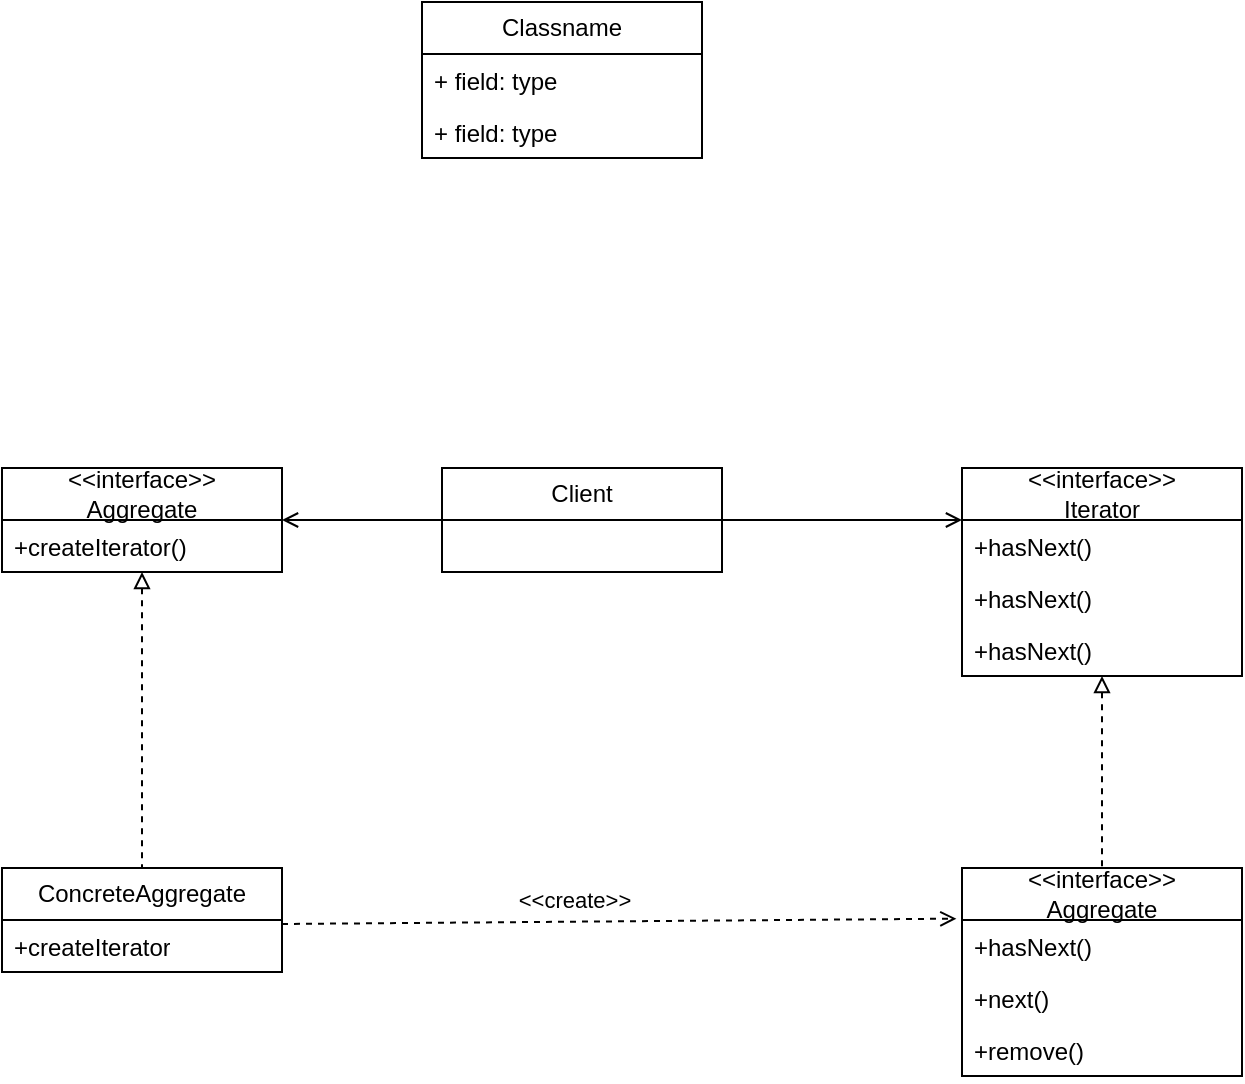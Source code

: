 <mxfile version="27.2.0">
  <diagram name="페이지-1" id="ghzKI8ujqwkCkFfVu-zC">
    <mxGraphModel dx="2066" dy="1103" grid="1" gridSize="10" guides="1" tooltips="1" connect="1" arrows="1" fold="1" page="1" pageScale="1" pageWidth="827" pageHeight="1169" math="0" shadow="0">
      <root>
        <mxCell id="0" />
        <mxCell id="1" parent="0" />
        <mxCell id="iIwBfgPybOV4BaAUDwty-17" value="" style="edgeStyle=orthogonalEdgeStyle;rounded=0;orthogonalLoop=1;jettySize=auto;html=1;endArrow=open;endFill=0;entryX=1;entryY=0.5;entryDx=0;entryDy=0;" parent="1" source="iIwBfgPybOV4BaAUDwty-6" target="iIwBfgPybOV4BaAUDwty-16" edge="1">
          <mxGeometry relative="1" as="geometry">
            <mxPoint x="260" y="260" as="targetPoint" />
          </mxGeometry>
        </mxCell>
        <mxCell id="iIwBfgPybOV4BaAUDwty-34" value="" style="rounded=0;orthogonalLoop=1;jettySize=auto;html=1;endArrow=open;endFill=0;entryX=0;entryY=0.25;entryDx=0;entryDy=0;" parent="1" source="iIwBfgPybOV4BaAUDwty-6" target="iIwBfgPybOV4BaAUDwty-10" edge="1">
          <mxGeometry relative="1" as="geometry">
            <mxPoint x="560" y="339" as="targetPoint" />
          </mxGeometry>
        </mxCell>
        <mxCell id="iIwBfgPybOV4BaAUDwty-6" value="Client" style="swimlane;fontStyle=0;childLayout=stackLayout;horizontal=1;startSize=26;fillColor=none;horizontalStack=0;resizeParent=1;resizeParentMax=0;resizeLast=0;collapsible=1;marginBottom=0;whiteSpace=wrap;html=1;" parent="1" vertex="1">
          <mxGeometry x="310" y="313" width="140" height="52" as="geometry" />
        </mxCell>
        <mxCell id="iIwBfgPybOV4BaAUDwty-22" value="" style="edgeStyle=orthogonalEdgeStyle;rounded=0;orthogonalLoop=1;jettySize=auto;html=1;startArrow=block;startFill=0;endArrow=none;endFill=0;dashed=1;" parent="1" source="iIwBfgPybOV4BaAUDwty-10" target="iIwBfgPybOV4BaAUDwty-20" edge="1">
          <mxGeometry relative="1" as="geometry" />
        </mxCell>
        <mxCell id="iIwBfgPybOV4BaAUDwty-10" value="&amp;lt;&amp;lt;interface&amp;gt;&amp;gt;&lt;div&gt;Iterator&lt;/div&gt;" style="swimlane;fontStyle=0;childLayout=stackLayout;horizontal=1;startSize=26;fillColor=none;horizontalStack=0;resizeParent=1;resizeParentMax=0;resizeLast=0;collapsible=1;marginBottom=0;whiteSpace=wrap;html=1;" parent="1" vertex="1">
          <mxGeometry x="570" y="313" width="140" height="104" as="geometry" />
        </mxCell>
        <mxCell id="iIwBfgPybOV4BaAUDwty-32" value="+hasNext()" style="text;strokeColor=none;fillColor=none;align=left;verticalAlign=top;spacingLeft=4;spacingRight=4;overflow=hidden;rotatable=0;points=[[0,0.5],[1,0.5]];portConstraint=eastwest;whiteSpace=wrap;html=1;" parent="iIwBfgPybOV4BaAUDwty-10" vertex="1">
          <mxGeometry y="26" width="140" height="26" as="geometry" />
        </mxCell>
        <mxCell id="iIwBfgPybOV4BaAUDwty-33" value="+hasNext()" style="text;strokeColor=none;fillColor=none;align=left;verticalAlign=top;spacingLeft=4;spacingRight=4;overflow=hidden;rotatable=0;points=[[0,0.5],[1,0.5]];portConstraint=eastwest;whiteSpace=wrap;html=1;" parent="iIwBfgPybOV4BaAUDwty-10" vertex="1">
          <mxGeometry y="52" width="140" height="26" as="geometry" />
        </mxCell>
        <mxCell id="iIwBfgPybOV4BaAUDwty-11" value="+hasNext()" style="text;strokeColor=none;fillColor=none;align=left;verticalAlign=top;spacingLeft=4;spacingRight=4;overflow=hidden;rotatable=0;points=[[0,0.5],[1,0.5]];portConstraint=eastwest;whiteSpace=wrap;html=1;" parent="iIwBfgPybOV4BaAUDwty-10" vertex="1">
          <mxGeometry y="78" width="140" height="26" as="geometry" />
        </mxCell>
        <mxCell id="iIwBfgPybOV4BaAUDwty-19" value="" style="edgeStyle=orthogonalEdgeStyle;rounded=0;orthogonalLoop=1;jettySize=auto;html=1;startArrow=block;startFill=0;endArrow=none;endFill=0;dashed=1;" parent="1" source="iIwBfgPybOV4BaAUDwty-16" edge="1">
          <mxGeometry relative="1" as="geometry">
            <mxPoint x="160.0" y="513" as="targetPoint" />
          </mxGeometry>
        </mxCell>
        <mxCell id="iIwBfgPybOV4BaAUDwty-16" value="&amp;lt;&amp;lt;interface&amp;gt;&amp;gt;&lt;div&gt;Aggregate&lt;/div&gt;" style="swimlane;fontStyle=0;childLayout=stackLayout;horizontal=1;startSize=26;fillColor=none;horizontalStack=0;resizeParent=1;resizeParentMax=0;resizeLast=0;collapsible=1;marginBottom=0;whiteSpace=wrap;html=1;" parent="1" vertex="1">
          <mxGeometry x="90" y="313" width="140" height="52" as="geometry" />
        </mxCell>
        <mxCell id="iIwBfgPybOV4BaAUDwty-47" value="+createIterator()" style="text;strokeColor=none;fillColor=none;align=left;verticalAlign=top;spacingLeft=4;spacingRight=4;overflow=hidden;rotatable=0;points=[[0,0.5],[1,0.5]];portConstraint=eastwest;whiteSpace=wrap;html=1;" parent="iIwBfgPybOV4BaAUDwty-16" vertex="1">
          <mxGeometry y="26" width="140" height="26" as="geometry" />
        </mxCell>
        <mxCell id="iIwBfgPybOV4BaAUDwty-20" value="&amp;lt;&amp;lt;interface&amp;gt;&amp;gt;&lt;div&gt;Aggregate&lt;/div&gt;" style="swimlane;fontStyle=0;childLayout=stackLayout;horizontal=1;startSize=26;fillColor=none;horizontalStack=0;resizeParent=1;resizeParentMax=0;resizeLast=0;collapsible=1;marginBottom=0;whiteSpace=wrap;html=1;" parent="1" vertex="1">
          <mxGeometry x="570" y="513" width="140" height="104" as="geometry" />
        </mxCell>
        <mxCell id="iIwBfgPybOV4BaAUDwty-30" value="+hasNext()" style="text;strokeColor=none;fillColor=none;align=left;verticalAlign=top;spacingLeft=4;spacingRight=4;overflow=hidden;rotatable=0;points=[[0,0.5],[1,0.5]];portConstraint=eastwest;whiteSpace=wrap;html=1;" parent="iIwBfgPybOV4BaAUDwty-20" vertex="1">
          <mxGeometry y="26" width="140" height="26" as="geometry" />
        </mxCell>
        <mxCell id="iIwBfgPybOV4BaAUDwty-31" value="+next()" style="text;strokeColor=none;fillColor=none;align=left;verticalAlign=top;spacingLeft=4;spacingRight=4;overflow=hidden;rotatable=0;points=[[0,0.5],[1,0.5]];portConstraint=eastwest;whiteSpace=wrap;html=1;" parent="iIwBfgPybOV4BaAUDwty-20" vertex="1">
          <mxGeometry y="52" width="140" height="26" as="geometry" />
        </mxCell>
        <mxCell id="iIwBfgPybOV4BaAUDwty-21" value="+remove()" style="text;strokeColor=none;fillColor=none;align=left;verticalAlign=top;spacingLeft=4;spacingRight=4;overflow=hidden;rotatable=0;points=[[0,0.5],[1,0.5]];portConstraint=eastwest;whiteSpace=wrap;html=1;" parent="iIwBfgPybOV4BaAUDwty-20" vertex="1">
          <mxGeometry y="78" width="140" height="26" as="geometry" />
        </mxCell>
        <mxCell id="iIwBfgPybOV4BaAUDwty-23" style="rounded=0;orthogonalLoop=1;jettySize=auto;html=1;exitX=1;exitY=0.5;exitDx=0;exitDy=0;dashed=1;endArrow=open;endFill=0;entryX=-0.02;entryY=-0.026;entryDx=0;entryDy=0;entryPerimeter=0;" parent="1" target="iIwBfgPybOV4BaAUDwty-30" edge="1">
          <mxGeometry relative="1" as="geometry">
            <mxPoint x="230.0" y="541" as="sourcePoint" />
            <mxPoint x="570" y="471" as="targetPoint" />
          </mxGeometry>
        </mxCell>
        <mxCell id="iIwBfgPybOV4BaAUDwty-24" value="&amp;lt;&amp;lt;create&amp;gt;&amp;gt;" style="edgeLabel;html=1;align=center;verticalAlign=middle;resizable=0;points=[];" parent="iIwBfgPybOV4BaAUDwty-23" vertex="1" connectable="0">
          <mxGeometry x="-0.231" relative="1" as="geometry">
            <mxPoint x="16" y="-11" as="offset" />
          </mxGeometry>
        </mxCell>
        <mxCell id="iIwBfgPybOV4BaAUDwty-38" value="ConcreteAggregate" style="swimlane;fontStyle=0;childLayout=stackLayout;horizontal=1;startSize=26;fillColor=none;horizontalStack=0;resizeParent=1;resizeParentMax=0;resizeLast=0;collapsible=1;marginBottom=0;whiteSpace=wrap;html=1;" parent="1" vertex="1">
          <mxGeometry x="90" y="513" width="140" height="52" as="geometry" />
        </mxCell>
        <mxCell id="iIwBfgPybOV4BaAUDwty-39" value="+createIterator" style="text;strokeColor=none;fillColor=none;align=left;verticalAlign=top;spacingLeft=4;spacingRight=4;overflow=hidden;rotatable=0;points=[[0,0.5],[1,0.5]];portConstraint=eastwest;whiteSpace=wrap;html=1;" parent="iIwBfgPybOV4BaAUDwty-38" vertex="1">
          <mxGeometry y="26" width="140" height="26" as="geometry" />
        </mxCell>
        <mxCell id="iIwBfgPybOV4BaAUDwty-46" value="Classname" style="swimlane;fontStyle=0;childLayout=stackLayout;horizontal=1;startSize=26;fillColor=none;horizontalStack=0;resizeParent=1;resizeParentMax=0;resizeLast=0;collapsible=1;marginBottom=0;whiteSpace=wrap;html=1;" parent="1" vertex="1">
          <mxGeometry x="300" y="80" width="140" height="78" as="geometry" />
        </mxCell>
        <mxCell id="iIwBfgPybOV4BaAUDwty-48" value="+ field: type" style="text;strokeColor=none;fillColor=none;align=left;verticalAlign=top;spacingLeft=4;spacingRight=4;overflow=hidden;rotatable=0;points=[[0,0.5],[1,0.5]];portConstraint=eastwest;whiteSpace=wrap;html=1;" parent="iIwBfgPybOV4BaAUDwty-46" vertex="1">
          <mxGeometry y="26" width="140" height="26" as="geometry" />
        </mxCell>
        <mxCell id="iIwBfgPybOV4BaAUDwty-49" value="+ field: type" style="text;strokeColor=none;fillColor=none;align=left;verticalAlign=top;spacingLeft=4;spacingRight=4;overflow=hidden;rotatable=0;points=[[0,0.5],[1,0.5]];portConstraint=eastwest;whiteSpace=wrap;html=1;" parent="iIwBfgPybOV4BaAUDwty-46" vertex="1">
          <mxGeometry y="52" width="140" height="26" as="geometry" />
        </mxCell>
      </root>
    </mxGraphModel>
  </diagram>
</mxfile>
